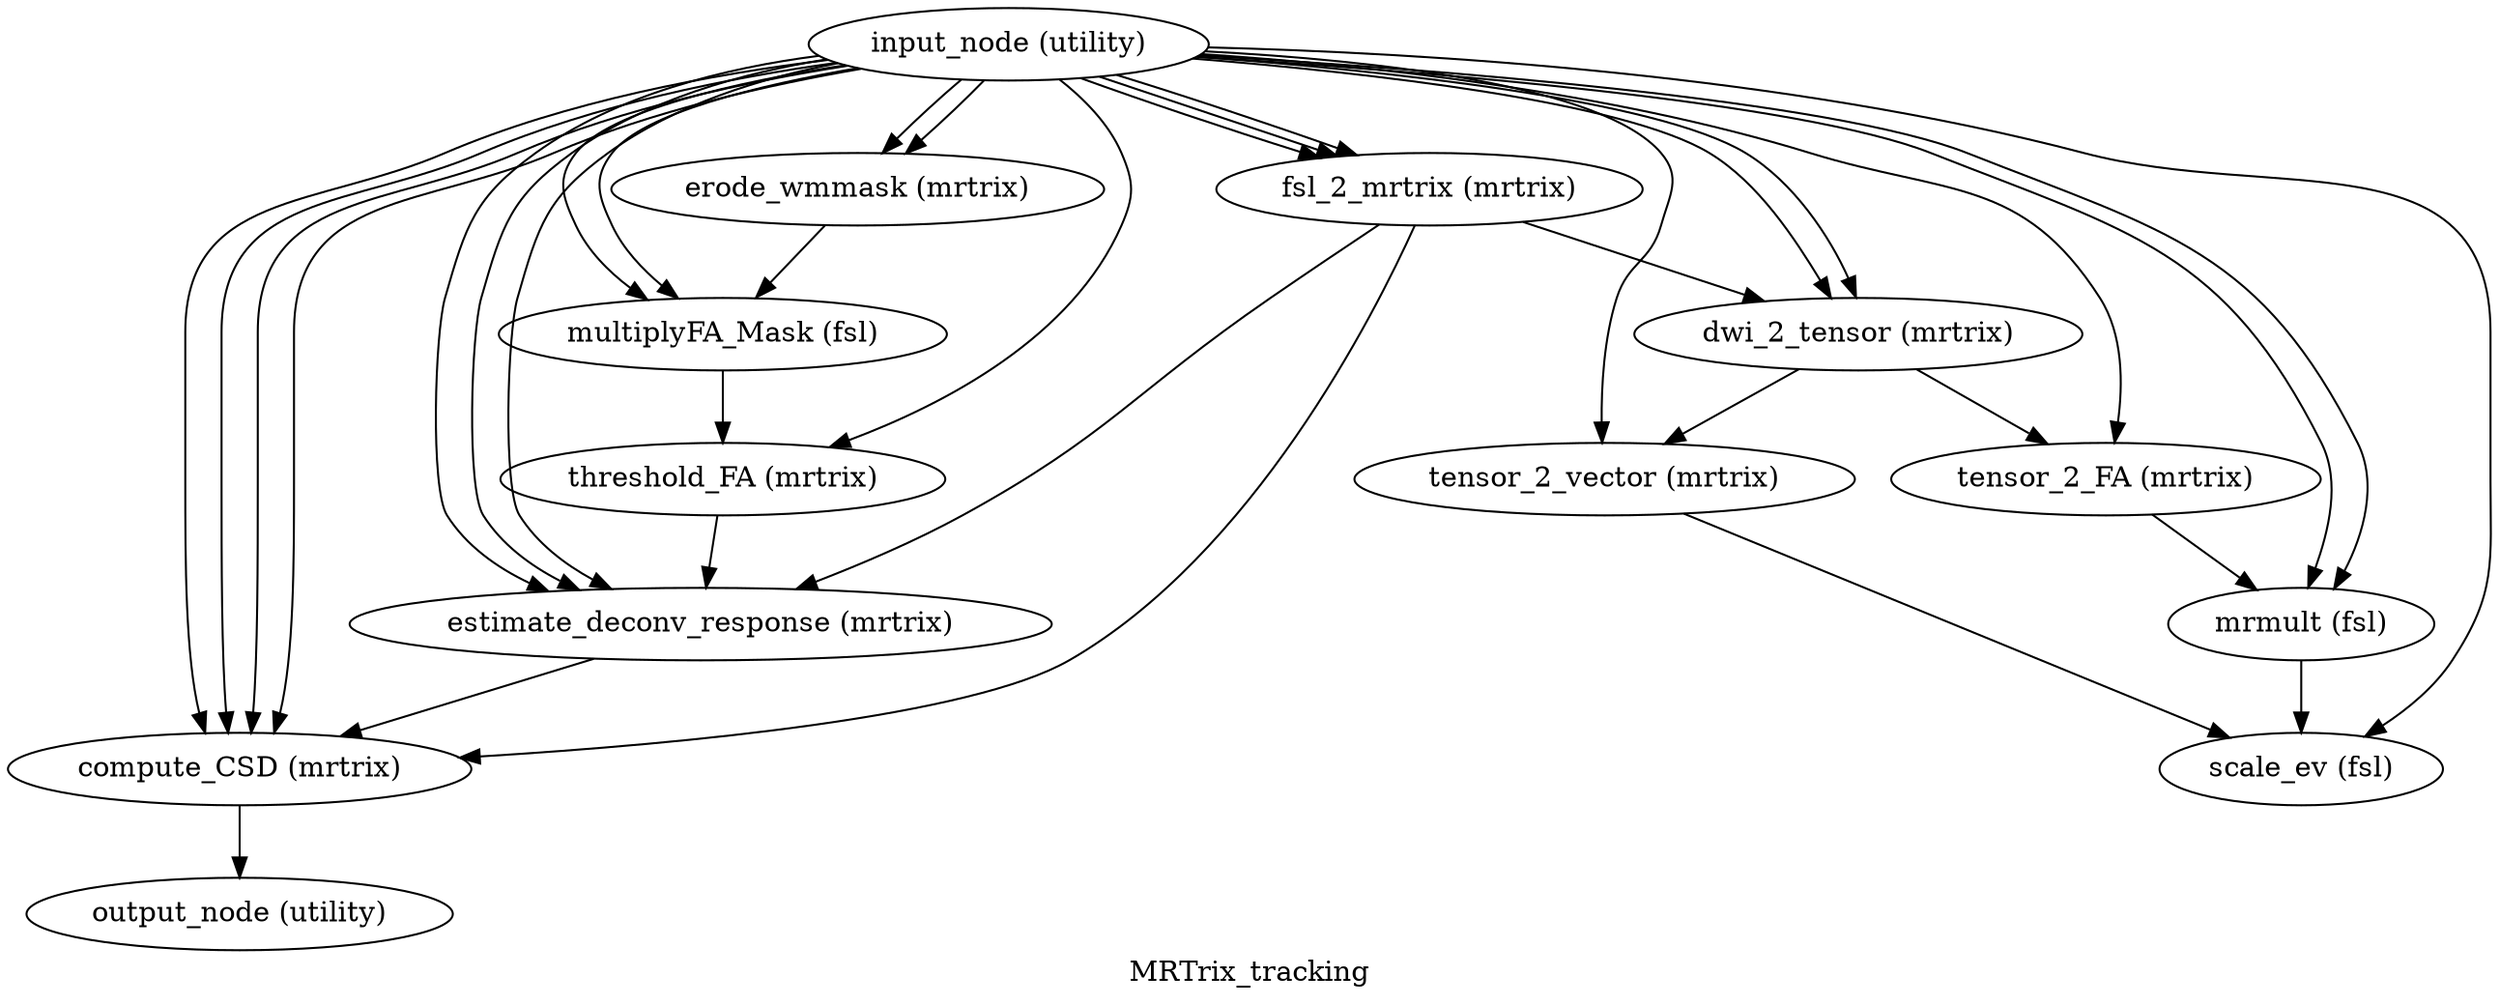digraph MRTrix_tracking{
  label="MRTrix_tracking";
  MRTrix_tracking_input_node[label="input_node (utility)"];
  MRTrix_tracking_fsl_2_mrtrix[label="fsl_2_mrtrix (mrtrix)"];
  MRTrix_tracking_dwi_2_tensor[label="dwi_2_tensor (mrtrix)"];
  MRTrix_tracking_erode_wmmask[label="erode_wmmask (mrtrix)"];
  MRTrix_tracking_multiplyFA_Mask[label="multiplyFA_Mask (fsl)"];
  MRTrix_tracking_threshold_FA[label="threshold_FA (mrtrix)"];
  MRTrix_tracking_estimate_deconv_response[label="estimate_deconv_response (mrtrix)"];
  MRTrix_tracking_tensor_2_FA[label="tensor_2_FA (mrtrix)"];
  MRTrix_tracking_compute_CSD[label="compute_CSD (mrtrix)"];
  MRTrix_tracking_output_node[label="output_node (utility)"];
  MRTrix_tracking_mrmult[label="mrmult (fsl)"];
  MRTrix_tracking_tensor_2_vector[label="tensor_2_vector (mrtrix)"];
  MRTrix_tracking_scale_ev[label="scale_ev (fsl)"];
  MRTrix_tracking_input_node -> MRTrix_tracking_tensor_2_vector;
  MRTrix_tracking_input_node -> MRTrix_tracking_mrmult;
  MRTrix_tracking_input_node -> MRTrix_tracking_mrmult;
  MRTrix_tracking_input_node -> MRTrix_tracking_tensor_2_FA;
  MRTrix_tracking_input_node -> MRTrix_tracking_compute_CSD;
  MRTrix_tracking_input_node -> MRTrix_tracking_compute_CSD;
  MRTrix_tracking_input_node -> MRTrix_tracking_compute_CSD;
  MRTrix_tracking_input_node -> MRTrix_tracking_compute_CSD;
  MRTrix_tracking_input_node -> MRTrix_tracking_multiplyFA_Mask;
  MRTrix_tracking_input_node -> MRTrix_tracking_multiplyFA_Mask;
  MRTrix_tracking_input_node -> MRTrix_tracking_estimate_deconv_response;
  MRTrix_tracking_input_node -> MRTrix_tracking_estimate_deconv_response;
  MRTrix_tracking_input_node -> MRTrix_tracking_estimate_deconv_response;
  MRTrix_tracking_input_node -> MRTrix_tracking_erode_wmmask;
  MRTrix_tracking_input_node -> MRTrix_tracking_erode_wmmask;
  MRTrix_tracking_input_node -> MRTrix_tracking_dwi_2_tensor;
  MRTrix_tracking_input_node -> MRTrix_tracking_dwi_2_tensor;
  MRTrix_tracking_input_node -> MRTrix_tracking_scale_ev;
  MRTrix_tracking_input_node -> MRTrix_tracking_threshold_FA;
  MRTrix_tracking_input_node -> MRTrix_tracking_fsl_2_mrtrix;
  MRTrix_tracking_input_node -> MRTrix_tracking_fsl_2_mrtrix;
  MRTrix_tracking_input_node -> MRTrix_tracking_fsl_2_mrtrix;
  MRTrix_tracking_fsl_2_mrtrix -> MRTrix_tracking_compute_CSD;
  MRTrix_tracking_fsl_2_mrtrix -> MRTrix_tracking_dwi_2_tensor;
  MRTrix_tracking_fsl_2_mrtrix -> MRTrix_tracking_estimate_deconv_response;
  MRTrix_tracking_dwi_2_tensor -> MRTrix_tracking_tensor_2_FA;
  MRTrix_tracking_dwi_2_tensor -> MRTrix_tracking_tensor_2_vector;
  MRTrix_tracking_erode_wmmask -> MRTrix_tracking_multiplyFA_Mask;
  MRTrix_tracking_multiplyFA_Mask -> MRTrix_tracking_threshold_FA;
  MRTrix_tracking_threshold_FA -> MRTrix_tracking_estimate_deconv_response;
  MRTrix_tracking_estimate_deconv_response -> MRTrix_tracking_compute_CSD;
  MRTrix_tracking_tensor_2_FA -> MRTrix_tracking_mrmult;
  MRTrix_tracking_compute_CSD -> MRTrix_tracking_output_node;
  MRTrix_tracking_mrmult -> MRTrix_tracking_scale_ev;
  MRTrix_tracking_tensor_2_vector -> MRTrix_tracking_scale_ev;
}